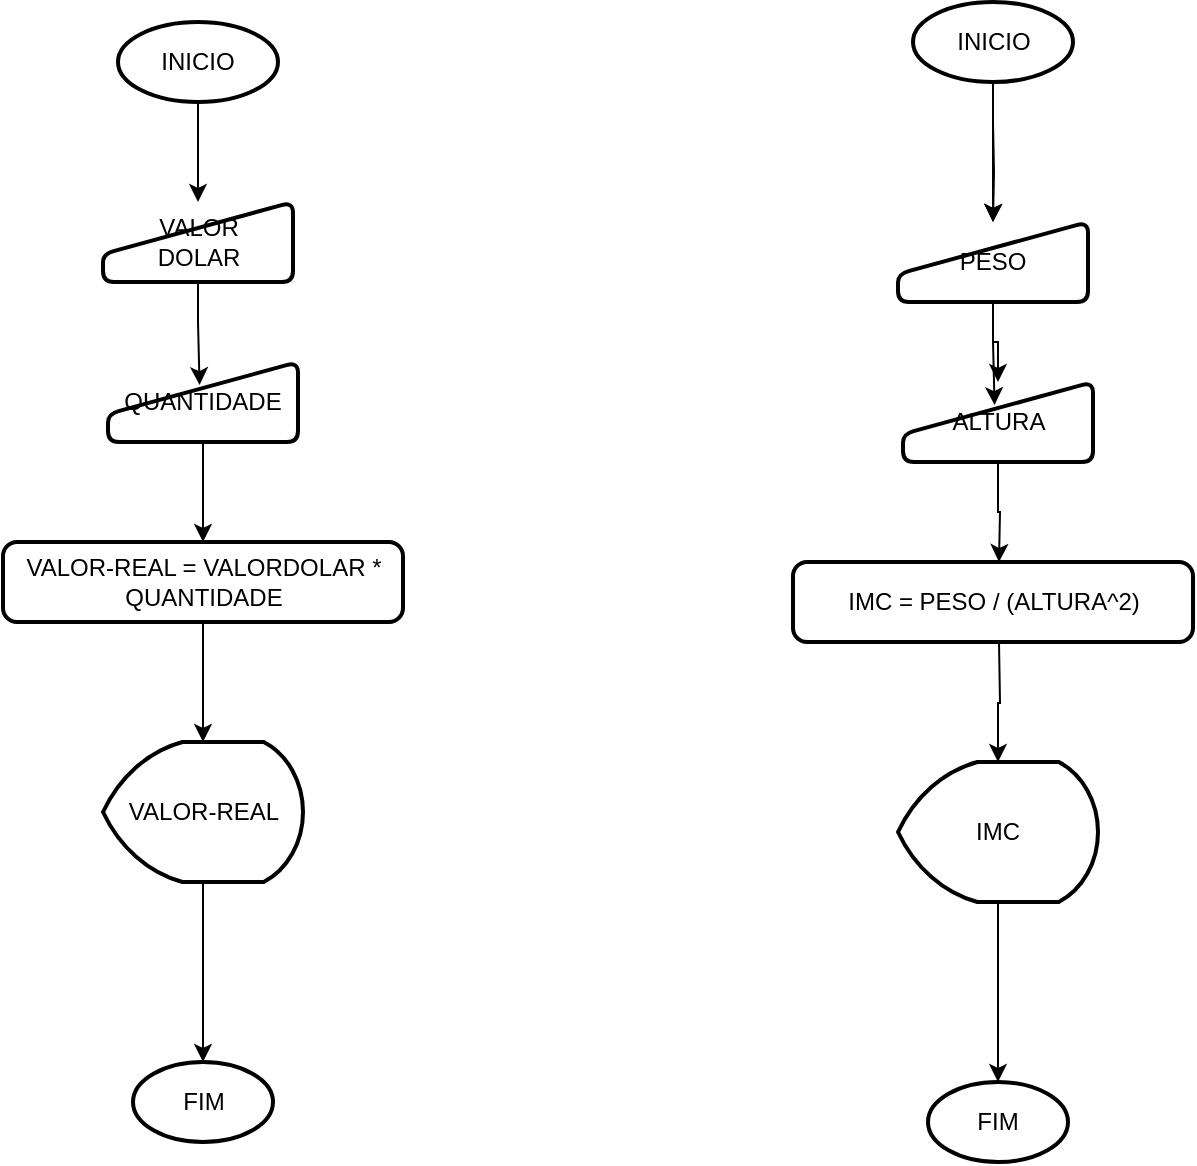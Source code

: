 <mxfile version="26.0.8">
  <diagram name="Página-1" id="qVXMpJ3FgQrgT0eIOtz0">
    <mxGraphModel dx="621" dy="607" grid="1" gridSize="10" guides="1" tooltips="1" connect="1" arrows="1" fold="1" page="1" pageScale="1" pageWidth="827" pageHeight="1169" math="0" shadow="0">
      <root>
        <mxCell id="0" />
        <mxCell id="1" parent="0" />
        <mxCell id="u2KQ7t0UOJ4tYkYMYTE5-1" value="FIM" style="strokeWidth=2;html=1;shape=mxgraph.flowchart.start_1;whiteSpace=wrap;" vertex="1" parent="1">
          <mxGeometry x="157.5" y="560" width="70" height="40" as="geometry" />
        </mxCell>
        <mxCell id="u2KQ7t0UOJ4tYkYMYTE5-7" style="edgeStyle=orthogonalEdgeStyle;rounded=0;orthogonalLoop=1;jettySize=auto;html=1;exitX=0.5;exitY=1;exitDx=0;exitDy=0;exitPerimeter=0;entryX=0.5;entryY=0;entryDx=0;entryDy=0;" edge="1" parent="1" source="u2KQ7t0UOJ4tYkYMYTE5-2" target="u2KQ7t0UOJ4tYkYMYTE5-3">
          <mxGeometry relative="1" as="geometry" />
        </mxCell>
        <mxCell id="u2KQ7t0UOJ4tYkYMYTE5-2" value="INICIO" style="strokeWidth=2;html=1;shape=mxgraph.flowchart.start_1;whiteSpace=wrap;" vertex="1" parent="1">
          <mxGeometry x="150" y="40" width="80" height="40" as="geometry" />
        </mxCell>
        <mxCell id="u2KQ7t0UOJ4tYkYMYTE5-3" value="VALOR&lt;div&gt;DOLAR&lt;/div&gt;" style="html=1;strokeWidth=2;shape=manualInput;whiteSpace=wrap;rounded=1;size=26;arcSize=11;" vertex="1" parent="1">
          <mxGeometry x="142.5" y="130" width="95" height="40" as="geometry" />
        </mxCell>
        <mxCell id="u2KQ7t0UOJ4tYkYMYTE5-9" style="edgeStyle=orthogonalEdgeStyle;rounded=0;orthogonalLoop=1;jettySize=auto;html=1;exitX=0.5;exitY=1;exitDx=0;exitDy=0;entryX=0.5;entryY=0;entryDx=0;entryDy=0;" edge="1" parent="1" source="u2KQ7t0UOJ4tYkYMYTE5-4" target="u2KQ7t0UOJ4tYkYMYTE5-5">
          <mxGeometry relative="1" as="geometry" />
        </mxCell>
        <mxCell id="u2KQ7t0UOJ4tYkYMYTE5-4" value="QUANTIDADE" style="html=1;strokeWidth=2;shape=manualInput;whiteSpace=wrap;rounded=1;size=26;arcSize=11;" vertex="1" parent="1">
          <mxGeometry x="145" y="210" width="95" height="40" as="geometry" />
        </mxCell>
        <mxCell id="u2KQ7t0UOJ4tYkYMYTE5-5" value="VALOR-REAL = VALORDOLAR * QUANTIDADE" style="rounded=1;whiteSpace=wrap;html=1;absoluteArcSize=1;arcSize=14;strokeWidth=2;" vertex="1" parent="1">
          <mxGeometry x="92.5" y="300" width="200" height="40" as="geometry" />
        </mxCell>
        <mxCell id="u2KQ7t0UOJ4tYkYMYTE5-6" value="VALOR-REAL" style="strokeWidth=2;html=1;shape=mxgraph.flowchart.display;whiteSpace=wrap;" vertex="1" parent="1">
          <mxGeometry x="142.5" y="400" width="100" height="70" as="geometry" />
        </mxCell>
        <mxCell id="u2KQ7t0UOJ4tYkYMYTE5-8" style="edgeStyle=orthogonalEdgeStyle;rounded=0;orthogonalLoop=1;jettySize=auto;html=1;exitX=0.5;exitY=1;exitDx=0;exitDy=0;entryX=0.482;entryY=0.289;entryDx=0;entryDy=0;entryPerimeter=0;" edge="1" parent="1" source="u2KQ7t0UOJ4tYkYMYTE5-3" target="u2KQ7t0UOJ4tYkYMYTE5-4">
          <mxGeometry relative="1" as="geometry" />
        </mxCell>
        <mxCell id="u2KQ7t0UOJ4tYkYMYTE5-10" style="edgeStyle=orthogonalEdgeStyle;rounded=0;orthogonalLoop=1;jettySize=auto;html=1;exitX=0.5;exitY=1;exitDx=0;exitDy=0;entryX=0.5;entryY=0;entryDx=0;entryDy=0;entryPerimeter=0;" edge="1" parent="1" source="u2KQ7t0UOJ4tYkYMYTE5-5" target="u2KQ7t0UOJ4tYkYMYTE5-6">
          <mxGeometry relative="1" as="geometry" />
        </mxCell>
        <mxCell id="u2KQ7t0UOJ4tYkYMYTE5-11" style="edgeStyle=orthogonalEdgeStyle;rounded=0;orthogonalLoop=1;jettySize=auto;html=1;exitX=0.5;exitY=1;exitDx=0;exitDy=0;exitPerimeter=0;entryX=0.5;entryY=0;entryDx=0;entryDy=0;entryPerimeter=0;" edge="1" parent="1" source="u2KQ7t0UOJ4tYkYMYTE5-6" target="u2KQ7t0UOJ4tYkYMYTE5-1">
          <mxGeometry relative="1" as="geometry" />
        </mxCell>
        <mxCell id="u2KQ7t0UOJ4tYkYMYTE5-12" value="FIM" style="strokeWidth=2;html=1;shape=mxgraph.flowchart.start_1;whiteSpace=wrap;" vertex="1" parent="1">
          <mxGeometry x="555" y="570" width="70" height="40" as="geometry" />
        </mxCell>
        <mxCell id="u2KQ7t0UOJ4tYkYMYTE5-13" style="edgeStyle=orthogonalEdgeStyle;rounded=0;orthogonalLoop=1;jettySize=auto;html=1;exitX=0.5;exitY=1;exitDx=0;exitDy=0;exitPerimeter=0;entryX=0.5;entryY=0;entryDx=0;entryDy=0;" edge="1" parent="1" target="u2KQ7t0UOJ4tYkYMYTE5-14">
          <mxGeometry relative="1" as="geometry">
            <mxPoint x="587.5" y="90" as="sourcePoint" />
          </mxGeometry>
        </mxCell>
        <mxCell id="u2KQ7t0UOJ4tYkYMYTE5-24" value="" style="edgeStyle=orthogonalEdgeStyle;rounded=0;orthogonalLoop=1;jettySize=auto;html=1;" edge="1" parent="1" source="u2KQ7t0UOJ4tYkYMYTE5-14" target="u2KQ7t0UOJ4tYkYMYTE5-16">
          <mxGeometry relative="1" as="geometry" />
        </mxCell>
        <mxCell id="u2KQ7t0UOJ4tYkYMYTE5-14" value="PESO" style="html=1;strokeWidth=2;shape=manualInput;whiteSpace=wrap;rounded=1;size=26;arcSize=11;" vertex="1" parent="1">
          <mxGeometry x="540" y="140" width="95" height="40" as="geometry" />
        </mxCell>
        <mxCell id="u2KQ7t0UOJ4tYkYMYTE5-15" style="edgeStyle=orthogonalEdgeStyle;rounded=0;orthogonalLoop=1;jettySize=auto;html=1;exitX=0.5;exitY=1;exitDx=0;exitDy=0;entryX=0.5;entryY=0;entryDx=0;entryDy=0;" edge="1" parent="1" source="u2KQ7t0UOJ4tYkYMYTE5-16">
          <mxGeometry relative="1" as="geometry">
            <mxPoint x="590.5" y="310" as="targetPoint" />
          </mxGeometry>
        </mxCell>
        <mxCell id="u2KQ7t0UOJ4tYkYMYTE5-16" value="ALTURA" style="html=1;strokeWidth=2;shape=manualInput;whiteSpace=wrap;rounded=1;size=26;arcSize=11;" vertex="1" parent="1">
          <mxGeometry x="542.5" y="220" width="95" height="40" as="geometry" />
        </mxCell>
        <mxCell id="u2KQ7t0UOJ4tYkYMYTE5-17" value="IMC" style="strokeWidth=2;html=1;shape=mxgraph.flowchart.display;whiteSpace=wrap;" vertex="1" parent="1">
          <mxGeometry x="540" y="410" width="100" height="70" as="geometry" />
        </mxCell>
        <mxCell id="u2KQ7t0UOJ4tYkYMYTE5-18" style="edgeStyle=orthogonalEdgeStyle;rounded=0;orthogonalLoop=1;jettySize=auto;html=1;exitX=0.5;exitY=1;exitDx=0;exitDy=0;entryX=0.482;entryY=0.289;entryDx=0;entryDy=0;entryPerimeter=0;" edge="1" parent="1" source="u2KQ7t0UOJ4tYkYMYTE5-14" target="u2KQ7t0UOJ4tYkYMYTE5-16">
          <mxGeometry relative="1" as="geometry" />
        </mxCell>
        <mxCell id="u2KQ7t0UOJ4tYkYMYTE5-19" style="edgeStyle=orthogonalEdgeStyle;rounded=0;orthogonalLoop=1;jettySize=auto;html=1;exitX=0.5;exitY=1;exitDx=0;exitDy=0;entryX=0.5;entryY=0;entryDx=0;entryDy=0;entryPerimeter=0;" edge="1" parent="1" target="u2KQ7t0UOJ4tYkYMYTE5-17">
          <mxGeometry relative="1" as="geometry">
            <mxPoint x="590.5" y="350" as="sourcePoint" />
          </mxGeometry>
        </mxCell>
        <mxCell id="u2KQ7t0UOJ4tYkYMYTE5-20" style="edgeStyle=orthogonalEdgeStyle;rounded=0;orthogonalLoop=1;jettySize=auto;html=1;exitX=0.5;exitY=1;exitDx=0;exitDy=0;exitPerimeter=0;entryX=0.5;entryY=0;entryDx=0;entryDy=0;entryPerimeter=0;" edge="1" parent="1" source="u2KQ7t0UOJ4tYkYMYTE5-17" target="u2KQ7t0UOJ4tYkYMYTE5-12">
          <mxGeometry relative="1" as="geometry" />
        </mxCell>
        <mxCell id="u2KQ7t0UOJ4tYkYMYTE5-22" style="edgeStyle=orthogonalEdgeStyle;rounded=0;orthogonalLoop=1;jettySize=auto;html=1;exitX=0.5;exitY=1;exitDx=0;exitDy=0;exitPerimeter=0;entryX=0.5;entryY=0;entryDx=0;entryDy=0;" edge="1" parent="1" source="u2KQ7t0UOJ4tYkYMYTE5-21" target="u2KQ7t0UOJ4tYkYMYTE5-14">
          <mxGeometry relative="1" as="geometry" />
        </mxCell>
        <mxCell id="u2KQ7t0UOJ4tYkYMYTE5-21" value="INICIO" style="strokeWidth=2;html=1;shape=mxgraph.flowchart.start_1;whiteSpace=wrap;" vertex="1" parent="1">
          <mxGeometry x="547.5" y="30" width="80" height="40" as="geometry" />
        </mxCell>
        <mxCell id="u2KQ7t0UOJ4tYkYMYTE5-23" value="IMC = PESO / (ALTURA^2)" style="rounded=1;whiteSpace=wrap;html=1;absoluteArcSize=1;arcSize=14;strokeWidth=2;" vertex="1" parent="1">
          <mxGeometry x="487.5" y="310" width="200" height="40" as="geometry" />
        </mxCell>
      </root>
    </mxGraphModel>
  </diagram>
</mxfile>
